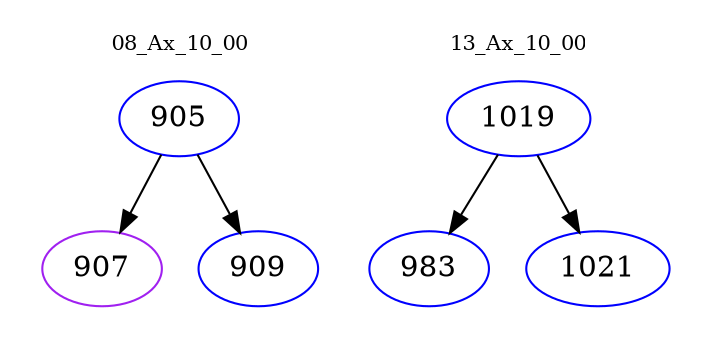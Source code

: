 digraph{
subgraph cluster_0 {
color = white
label = "08_Ax_10_00";
fontsize=10;
T0_905 [label="905", color="blue"]
T0_905 -> T0_907 [color="black"]
T0_907 [label="907", color="purple"]
T0_905 -> T0_909 [color="black"]
T0_909 [label="909", color="blue"]
}
subgraph cluster_1 {
color = white
label = "13_Ax_10_00";
fontsize=10;
T1_1019 [label="1019", color="blue"]
T1_1019 -> T1_983 [color="black"]
T1_983 [label="983", color="blue"]
T1_1019 -> T1_1021 [color="black"]
T1_1021 [label="1021", color="blue"]
}
}
